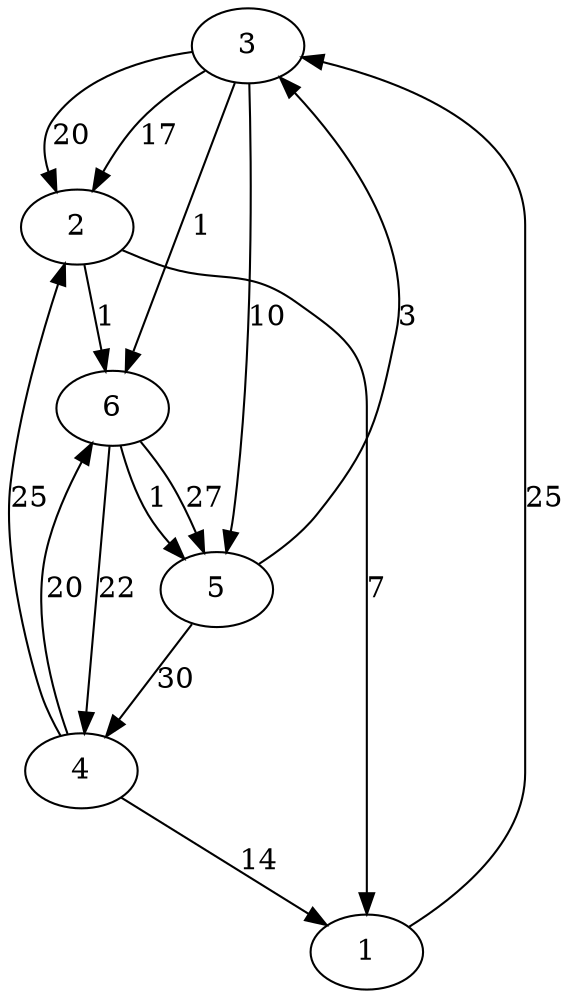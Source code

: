 digraph {
3 -> 2[label=20]
6 -> 4[label=22]
2 -> 1[label=7]
3 -> 2[label=17]
2 -> 6[label=1]
4 -> 6[label=20]
6 -> 5[label=27]
5 -> 4[label=30]
4 -> 2[label=25]
1 -> 3[label=25]
5 -> 3[label=3]
6 -> 5[label=1]
4 -> 1[label=14]
3 -> 6[label=1]
3 -> 5[label=10]
}

